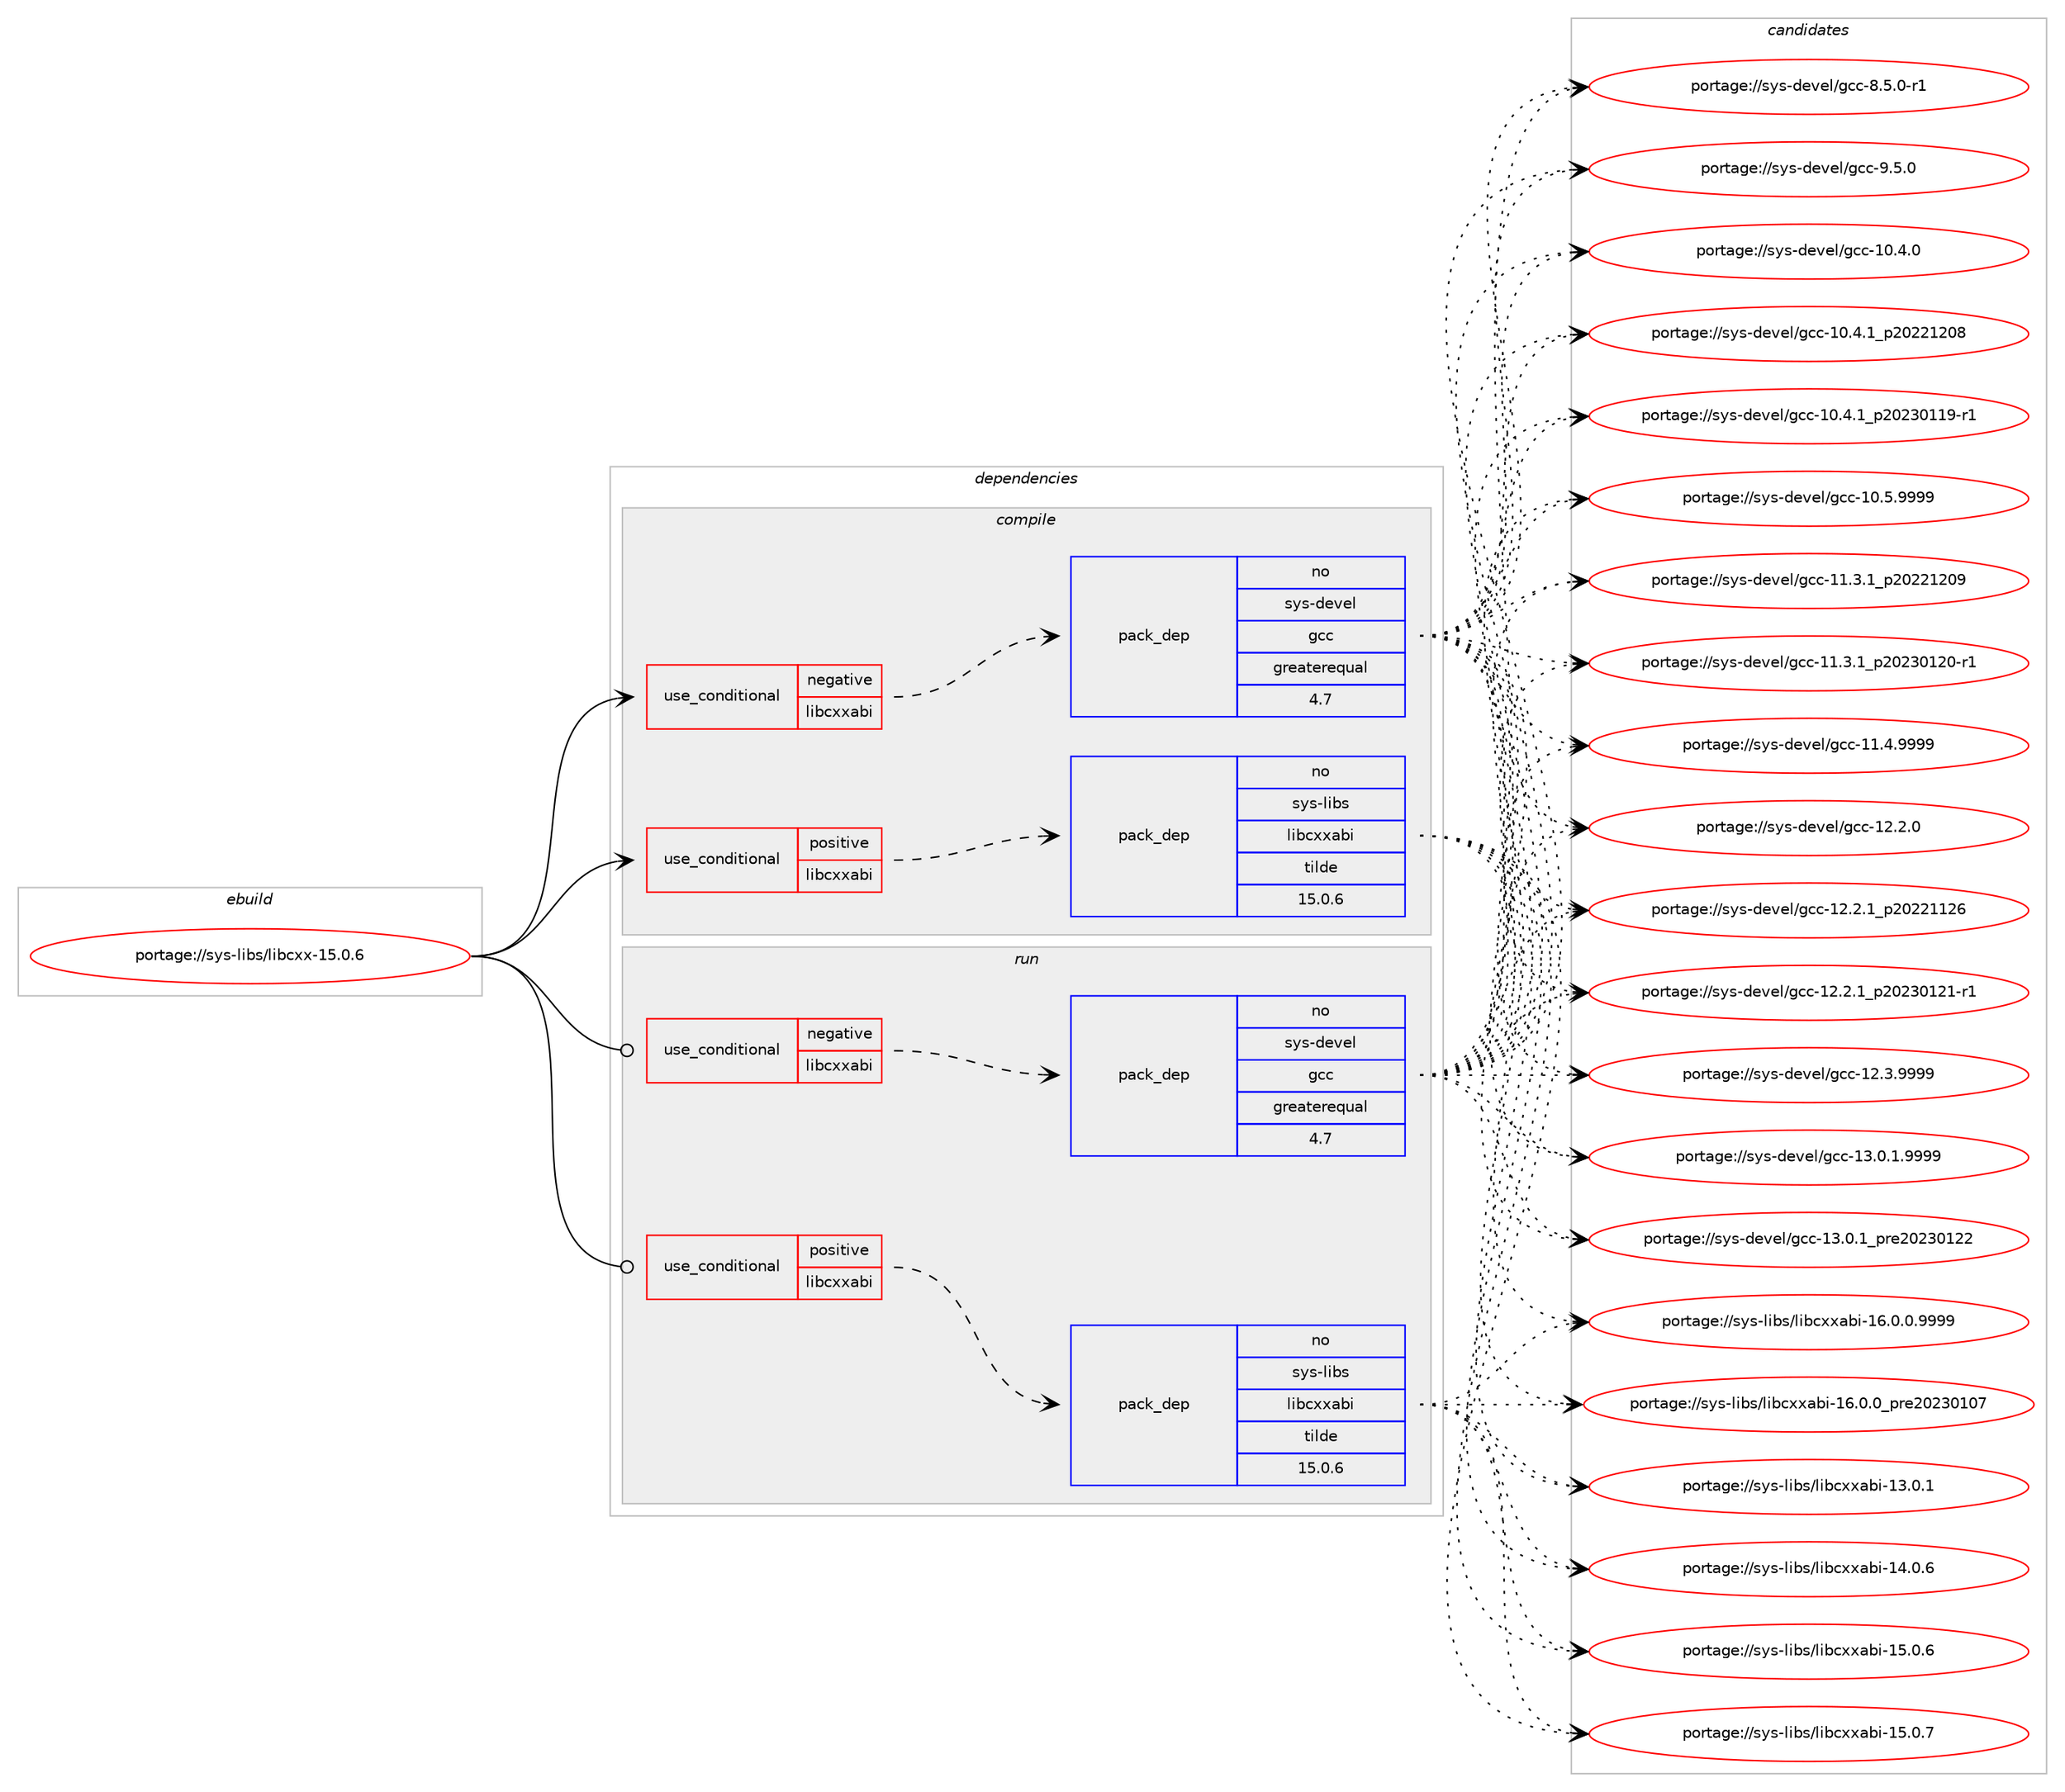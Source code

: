 digraph prolog {

# *************
# Graph options
# *************

newrank=true;
concentrate=true;
compound=true;
graph [rankdir=LR,fontname=Helvetica,fontsize=10,ranksep=1.5];#, ranksep=2.5, nodesep=0.2];
edge  [arrowhead=vee];
node  [fontname=Helvetica,fontsize=10];

# **********
# The ebuild
# **********

subgraph cluster_leftcol {
color=gray;
rank=same;
label=<<i>ebuild</i>>;
id [label="portage://sys-libs/libcxx-15.0.6", color=red, width=4, href="../sys-libs/libcxx-15.0.6.svg"];
}

# ****************
# The dependencies
# ****************

subgraph cluster_midcol {
color=gray;
label=<<i>dependencies</i>>;
subgraph cluster_compile {
fillcolor="#eeeeee";
style=filled;
label=<<i>compile</i>>;
subgraph cond4947 {
dependency7594 [label=<<TABLE BORDER="0" CELLBORDER="1" CELLSPACING="0" CELLPADDING="4"><TR><TD ROWSPAN="3" CELLPADDING="10">use_conditional</TD></TR><TR><TD>negative</TD></TR><TR><TD>libcxxabi</TD></TR></TABLE>>, shape=none, color=red];
subgraph pack2585 {
dependency7595 [label=<<TABLE BORDER="0" CELLBORDER="1" CELLSPACING="0" CELLPADDING="4" WIDTH="220"><TR><TD ROWSPAN="6" CELLPADDING="30">pack_dep</TD></TR><TR><TD WIDTH="110">no</TD></TR><TR><TD>sys-devel</TD></TR><TR><TD>gcc</TD></TR><TR><TD>greaterequal</TD></TR><TR><TD>4.7</TD></TR></TABLE>>, shape=none, color=blue];
}
dependency7594:e -> dependency7595:w [weight=20,style="dashed",arrowhead="vee"];
}
id:e -> dependency7594:w [weight=20,style="solid",arrowhead="vee"];
subgraph cond4948 {
dependency7596 [label=<<TABLE BORDER="0" CELLBORDER="1" CELLSPACING="0" CELLPADDING="4"><TR><TD ROWSPAN="3" CELLPADDING="10">use_conditional</TD></TR><TR><TD>positive</TD></TR><TR><TD>libcxxabi</TD></TR></TABLE>>, shape=none, color=red];
subgraph pack2586 {
dependency7597 [label=<<TABLE BORDER="0" CELLBORDER="1" CELLSPACING="0" CELLPADDING="4" WIDTH="220"><TR><TD ROWSPAN="6" CELLPADDING="30">pack_dep</TD></TR><TR><TD WIDTH="110">no</TD></TR><TR><TD>sys-libs</TD></TR><TR><TD>libcxxabi</TD></TR><TR><TD>tilde</TD></TR><TR><TD>15.0.6</TD></TR></TABLE>>, shape=none, color=blue];
}
dependency7596:e -> dependency7597:w [weight=20,style="dashed",arrowhead="vee"];
}
id:e -> dependency7596:w [weight=20,style="solid",arrowhead="vee"];
# *** BEGIN UNKNOWN DEPENDENCY TYPE (TODO) ***
# id -> package_dependency(portage://sys-libs/libcxx-15.0.6,install,no,sys-devel,llvm,none,[,,],[slot(15)],[])
# *** END UNKNOWN DEPENDENCY TYPE (TODO) ***

# *** BEGIN UNKNOWN DEPENDENCY TYPE (TODO) ***
# id -> package_dependency(portage://sys-libs/libcxx-15.0.6,install,strong,sys-devel,llvm,none,[,,],[slot(0)],[])
# *** END UNKNOWN DEPENDENCY TYPE (TODO) ***

}
subgraph cluster_compileandrun {
fillcolor="#eeeeee";
style=filled;
label=<<i>compile and run</i>>;
}
subgraph cluster_run {
fillcolor="#eeeeee";
style=filled;
label=<<i>run</i>>;
subgraph cond4949 {
dependency7598 [label=<<TABLE BORDER="0" CELLBORDER="1" CELLSPACING="0" CELLPADDING="4"><TR><TD ROWSPAN="3" CELLPADDING="10">use_conditional</TD></TR><TR><TD>negative</TD></TR><TR><TD>libcxxabi</TD></TR></TABLE>>, shape=none, color=red];
subgraph pack2587 {
dependency7599 [label=<<TABLE BORDER="0" CELLBORDER="1" CELLSPACING="0" CELLPADDING="4" WIDTH="220"><TR><TD ROWSPAN="6" CELLPADDING="30">pack_dep</TD></TR><TR><TD WIDTH="110">no</TD></TR><TR><TD>sys-devel</TD></TR><TR><TD>gcc</TD></TR><TR><TD>greaterequal</TD></TR><TR><TD>4.7</TD></TR></TABLE>>, shape=none, color=blue];
}
dependency7598:e -> dependency7599:w [weight=20,style="dashed",arrowhead="vee"];
}
id:e -> dependency7598:w [weight=20,style="solid",arrowhead="odot"];
subgraph cond4950 {
dependency7600 [label=<<TABLE BORDER="0" CELLBORDER="1" CELLSPACING="0" CELLPADDING="4"><TR><TD ROWSPAN="3" CELLPADDING="10">use_conditional</TD></TR><TR><TD>positive</TD></TR><TR><TD>libcxxabi</TD></TR></TABLE>>, shape=none, color=red];
subgraph pack2588 {
dependency7601 [label=<<TABLE BORDER="0" CELLBORDER="1" CELLSPACING="0" CELLPADDING="4" WIDTH="220"><TR><TD ROWSPAN="6" CELLPADDING="30">pack_dep</TD></TR><TR><TD WIDTH="110">no</TD></TR><TR><TD>sys-libs</TD></TR><TR><TD>libcxxabi</TD></TR><TR><TD>tilde</TD></TR><TR><TD>15.0.6</TD></TR></TABLE>>, shape=none, color=blue];
}
dependency7600:e -> dependency7601:w [weight=20,style="dashed",arrowhead="vee"];
}
id:e -> dependency7600:w [weight=20,style="solid",arrowhead="odot"];
}
}

# **************
# The candidates
# **************

subgraph cluster_choices {
rank=same;
color=gray;
label=<<i>candidates</i>>;

subgraph choice2585 {
color=black;
nodesep=1;
choice1151211154510010111810110847103999945494846524648 [label="portage://sys-devel/gcc-10.4.0", color=red, width=4,href="../sys-devel/gcc-10.4.0.svg"];
choice1151211154510010111810110847103999945494846524649951125048505049504856 [label="portage://sys-devel/gcc-10.4.1_p20221208", color=red, width=4,href="../sys-devel/gcc-10.4.1_p20221208.svg"];
choice11512111545100101118101108471039999454948465246499511250485051484949574511449 [label="portage://sys-devel/gcc-10.4.1_p20230119-r1", color=red, width=4,href="../sys-devel/gcc-10.4.1_p20230119-r1.svg"];
choice1151211154510010111810110847103999945494846534657575757 [label="portage://sys-devel/gcc-10.5.9999", color=red, width=4,href="../sys-devel/gcc-10.5.9999.svg"];
choice1151211154510010111810110847103999945494946514649951125048505049504857 [label="portage://sys-devel/gcc-11.3.1_p20221209", color=red, width=4,href="../sys-devel/gcc-11.3.1_p20221209.svg"];
choice11512111545100101118101108471039999454949465146499511250485051484950484511449 [label="portage://sys-devel/gcc-11.3.1_p20230120-r1", color=red, width=4,href="../sys-devel/gcc-11.3.1_p20230120-r1.svg"];
choice1151211154510010111810110847103999945494946524657575757 [label="portage://sys-devel/gcc-11.4.9999", color=red, width=4,href="../sys-devel/gcc-11.4.9999.svg"];
choice1151211154510010111810110847103999945495046504648 [label="portage://sys-devel/gcc-12.2.0", color=red, width=4,href="../sys-devel/gcc-12.2.0.svg"];
choice1151211154510010111810110847103999945495046504649951125048505049495054 [label="portage://sys-devel/gcc-12.2.1_p20221126", color=red, width=4,href="../sys-devel/gcc-12.2.1_p20221126.svg"];
choice11512111545100101118101108471039999454950465046499511250485051484950494511449 [label="portage://sys-devel/gcc-12.2.1_p20230121-r1", color=red, width=4,href="../sys-devel/gcc-12.2.1_p20230121-r1.svg"];
choice1151211154510010111810110847103999945495046514657575757 [label="portage://sys-devel/gcc-12.3.9999", color=red, width=4,href="../sys-devel/gcc-12.3.9999.svg"];
choice11512111545100101118101108471039999454951464846494657575757 [label="portage://sys-devel/gcc-13.0.1.9999", color=red, width=4,href="../sys-devel/gcc-13.0.1.9999.svg"];
choice1151211154510010111810110847103999945495146484649951121141015048505148495050 [label="portage://sys-devel/gcc-13.0.1_pre20230122", color=red, width=4,href="../sys-devel/gcc-13.0.1_pre20230122.svg"];
choice115121115451001011181011084710399994556465346484511449 [label="portage://sys-devel/gcc-8.5.0-r1", color=red, width=4,href="../sys-devel/gcc-8.5.0-r1.svg"];
choice11512111545100101118101108471039999455746534648 [label="portage://sys-devel/gcc-9.5.0", color=red, width=4,href="../sys-devel/gcc-9.5.0.svg"];
dependency7595:e -> choice1151211154510010111810110847103999945494846524648:w [style=dotted,weight="100"];
dependency7595:e -> choice1151211154510010111810110847103999945494846524649951125048505049504856:w [style=dotted,weight="100"];
dependency7595:e -> choice11512111545100101118101108471039999454948465246499511250485051484949574511449:w [style=dotted,weight="100"];
dependency7595:e -> choice1151211154510010111810110847103999945494846534657575757:w [style=dotted,weight="100"];
dependency7595:e -> choice1151211154510010111810110847103999945494946514649951125048505049504857:w [style=dotted,weight="100"];
dependency7595:e -> choice11512111545100101118101108471039999454949465146499511250485051484950484511449:w [style=dotted,weight="100"];
dependency7595:e -> choice1151211154510010111810110847103999945494946524657575757:w [style=dotted,weight="100"];
dependency7595:e -> choice1151211154510010111810110847103999945495046504648:w [style=dotted,weight="100"];
dependency7595:e -> choice1151211154510010111810110847103999945495046504649951125048505049495054:w [style=dotted,weight="100"];
dependency7595:e -> choice11512111545100101118101108471039999454950465046499511250485051484950494511449:w [style=dotted,weight="100"];
dependency7595:e -> choice1151211154510010111810110847103999945495046514657575757:w [style=dotted,weight="100"];
dependency7595:e -> choice11512111545100101118101108471039999454951464846494657575757:w [style=dotted,weight="100"];
dependency7595:e -> choice1151211154510010111810110847103999945495146484649951121141015048505148495050:w [style=dotted,weight="100"];
dependency7595:e -> choice115121115451001011181011084710399994556465346484511449:w [style=dotted,weight="100"];
dependency7595:e -> choice11512111545100101118101108471039999455746534648:w [style=dotted,weight="100"];
}
subgraph choice2586 {
color=black;
nodesep=1;
choice1151211154510810598115471081059899120120979810545495146484649 [label="portage://sys-libs/libcxxabi-13.0.1", color=red, width=4,href="../sys-libs/libcxxabi-13.0.1.svg"];
choice1151211154510810598115471081059899120120979810545495246484654 [label="portage://sys-libs/libcxxabi-14.0.6", color=red, width=4,href="../sys-libs/libcxxabi-14.0.6.svg"];
choice1151211154510810598115471081059899120120979810545495346484654 [label="portage://sys-libs/libcxxabi-15.0.6", color=red, width=4,href="../sys-libs/libcxxabi-15.0.6.svg"];
choice1151211154510810598115471081059899120120979810545495346484655 [label="portage://sys-libs/libcxxabi-15.0.7", color=red, width=4,href="../sys-libs/libcxxabi-15.0.7.svg"];
choice11512111545108105981154710810598991201209798105454954464846484657575757 [label="portage://sys-libs/libcxxabi-16.0.0.9999", color=red, width=4,href="../sys-libs/libcxxabi-16.0.0.9999.svg"];
choice1151211154510810598115471081059899120120979810545495446484648951121141015048505148494855 [label="portage://sys-libs/libcxxabi-16.0.0_pre20230107", color=red, width=4,href="../sys-libs/libcxxabi-16.0.0_pre20230107.svg"];
dependency7597:e -> choice1151211154510810598115471081059899120120979810545495146484649:w [style=dotted,weight="100"];
dependency7597:e -> choice1151211154510810598115471081059899120120979810545495246484654:w [style=dotted,weight="100"];
dependency7597:e -> choice1151211154510810598115471081059899120120979810545495346484654:w [style=dotted,weight="100"];
dependency7597:e -> choice1151211154510810598115471081059899120120979810545495346484655:w [style=dotted,weight="100"];
dependency7597:e -> choice11512111545108105981154710810598991201209798105454954464846484657575757:w [style=dotted,weight="100"];
dependency7597:e -> choice1151211154510810598115471081059899120120979810545495446484648951121141015048505148494855:w [style=dotted,weight="100"];
}
subgraph choice2587 {
color=black;
nodesep=1;
choice1151211154510010111810110847103999945494846524648 [label="portage://sys-devel/gcc-10.4.0", color=red, width=4,href="../sys-devel/gcc-10.4.0.svg"];
choice1151211154510010111810110847103999945494846524649951125048505049504856 [label="portage://sys-devel/gcc-10.4.1_p20221208", color=red, width=4,href="../sys-devel/gcc-10.4.1_p20221208.svg"];
choice11512111545100101118101108471039999454948465246499511250485051484949574511449 [label="portage://sys-devel/gcc-10.4.1_p20230119-r1", color=red, width=4,href="../sys-devel/gcc-10.4.1_p20230119-r1.svg"];
choice1151211154510010111810110847103999945494846534657575757 [label="portage://sys-devel/gcc-10.5.9999", color=red, width=4,href="../sys-devel/gcc-10.5.9999.svg"];
choice1151211154510010111810110847103999945494946514649951125048505049504857 [label="portage://sys-devel/gcc-11.3.1_p20221209", color=red, width=4,href="../sys-devel/gcc-11.3.1_p20221209.svg"];
choice11512111545100101118101108471039999454949465146499511250485051484950484511449 [label="portage://sys-devel/gcc-11.3.1_p20230120-r1", color=red, width=4,href="../sys-devel/gcc-11.3.1_p20230120-r1.svg"];
choice1151211154510010111810110847103999945494946524657575757 [label="portage://sys-devel/gcc-11.4.9999", color=red, width=4,href="../sys-devel/gcc-11.4.9999.svg"];
choice1151211154510010111810110847103999945495046504648 [label="portage://sys-devel/gcc-12.2.0", color=red, width=4,href="../sys-devel/gcc-12.2.0.svg"];
choice1151211154510010111810110847103999945495046504649951125048505049495054 [label="portage://sys-devel/gcc-12.2.1_p20221126", color=red, width=4,href="../sys-devel/gcc-12.2.1_p20221126.svg"];
choice11512111545100101118101108471039999454950465046499511250485051484950494511449 [label="portage://sys-devel/gcc-12.2.1_p20230121-r1", color=red, width=4,href="../sys-devel/gcc-12.2.1_p20230121-r1.svg"];
choice1151211154510010111810110847103999945495046514657575757 [label="portage://sys-devel/gcc-12.3.9999", color=red, width=4,href="../sys-devel/gcc-12.3.9999.svg"];
choice11512111545100101118101108471039999454951464846494657575757 [label="portage://sys-devel/gcc-13.0.1.9999", color=red, width=4,href="../sys-devel/gcc-13.0.1.9999.svg"];
choice1151211154510010111810110847103999945495146484649951121141015048505148495050 [label="portage://sys-devel/gcc-13.0.1_pre20230122", color=red, width=4,href="../sys-devel/gcc-13.0.1_pre20230122.svg"];
choice115121115451001011181011084710399994556465346484511449 [label="portage://sys-devel/gcc-8.5.0-r1", color=red, width=4,href="../sys-devel/gcc-8.5.0-r1.svg"];
choice11512111545100101118101108471039999455746534648 [label="portage://sys-devel/gcc-9.5.0", color=red, width=4,href="../sys-devel/gcc-9.5.0.svg"];
dependency7599:e -> choice1151211154510010111810110847103999945494846524648:w [style=dotted,weight="100"];
dependency7599:e -> choice1151211154510010111810110847103999945494846524649951125048505049504856:w [style=dotted,weight="100"];
dependency7599:e -> choice11512111545100101118101108471039999454948465246499511250485051484949574511449:w [style=dotted,weight="100"];
dependency7599:e -> choice1151211154510010111810110847103999945494846534657575757:w [style=dotted,weight="100"];
dependency7599:e -> choice1151211154510010111810110847103999945494946514649951125048505049504857:w [style=dotted,weight="100"];
dependency7599:e -> choice11512111545100101118101108471039999454949465146499511250485051484950484511449:w [style=dotted,weight="100"];
dependency7599:e -> choice1151211154510010111810110847103999945494946524657575757:w [style=dotted,weight="100"];
dependency7599:e -> choice1151211154510010111810110847103999945495046504648:w [style=dotted,weight="100"];
dependency7599:e -> choice1151211154510010111810110847103999945495046504649951125048505049495054:w [style=dotted,weight="100"];
dependency7599:e -> choice11512111545100101118101108471039999454950465046499511250485051484950494511449:w [style=dotted,weight="100"];
dependency7599:e -> choice1151211154510010111810110847103999945495046514657575757:w [style=dotted,weight="100"];
dependency7599:e -> choice11512111545100101118101108471039999454951464846494657575757:w [style=dotted,weight="100"];
dependency7599:e -> choice1151211154510010111810110847103999945495146484649951121141015048505148495050:w [style=dotted,weight="100"];
dependency7599:e -> choice115121115451001011181011084710399994556465346484511449:w [style=dotted,weight="100"];
dependency7599:e -> choice11512111545100101118101108471039999455746534648:w [style=dotted,weight="100"];
}
subgraph choice2588 {
color=black;
nodesep=1;
choice1151211154510810598115471081059899120120979810545495146484649 [label="portage://sys-libs/libcxxabi-13.0.1", color=red, width=4,href="../sys-libs/libcxxabi-13.0.1.svg"];
choice1151211154510810598115471081059899120120979810545495246484654 [label="portage://sys-libs/libcxxabi-14.0.6", color=red, width=4,href="../sys-libs/libcxxabi-14.0.6.svg"];
choice1151211154510810598115471081059899120120979810545495346484654 [label="portage://sys-libs/libcxxabi-15.0.6", color=red, width=4,href="../sys-libs/libcxxabi-15.0.6.svg"];
choice1151211154510810598115471081059899120120979810545495346484655 [label="portage://sys-libs/libcxxabi-15.0.7", color=red, width=4,href="../sys-libs/libcxxabi-15.0.7.svg"];
choice11512111545108105981154710810598991201209798105454954464846484657575757 [label="portage://sys-libs/libcxxabi-16.0.0.9999", color=red, width=4,href="../sys-libs/libcxxabi-16.0.0.9999.svg"];
choice1151211154510810598115471081059899120120979810545495446484648951121141015048505148494855 [label="portage://sys-libs/libcxxabi-16.0.0_pre20230107", color=red, width=4,href="../sys-libs/libcxxabi-16.0.0_pre20230107.svg"];
dependency7601:e -> choice1151211154510810598115471081059899120120979810545495146484649:w [style=dotted,weight="100"];
dependency7601:e -> choice1151211154510810598115471081059899120120979810545495246484654:w [style=dotted,weight="100"];
dependency7601:e -> choice1151211154510810598115471081059899120120979810545495346484654:w [style=dotted,weight="100"];
dependency7601:e -> choice1151211154510810598115471081059899120120979810545495346484655:w [style=dotted,weight="100"];
dependency7601:e -> choice11512111545108105981154710810598991201209798105454954464846484657575757:w [style=dotted,weight="100"];
dependency7601:e -> choice1151211154510810598115471081059899120120979810545495446484648951121141015048505148494855:w [style=dotted,weight="100"];
}
}

}
